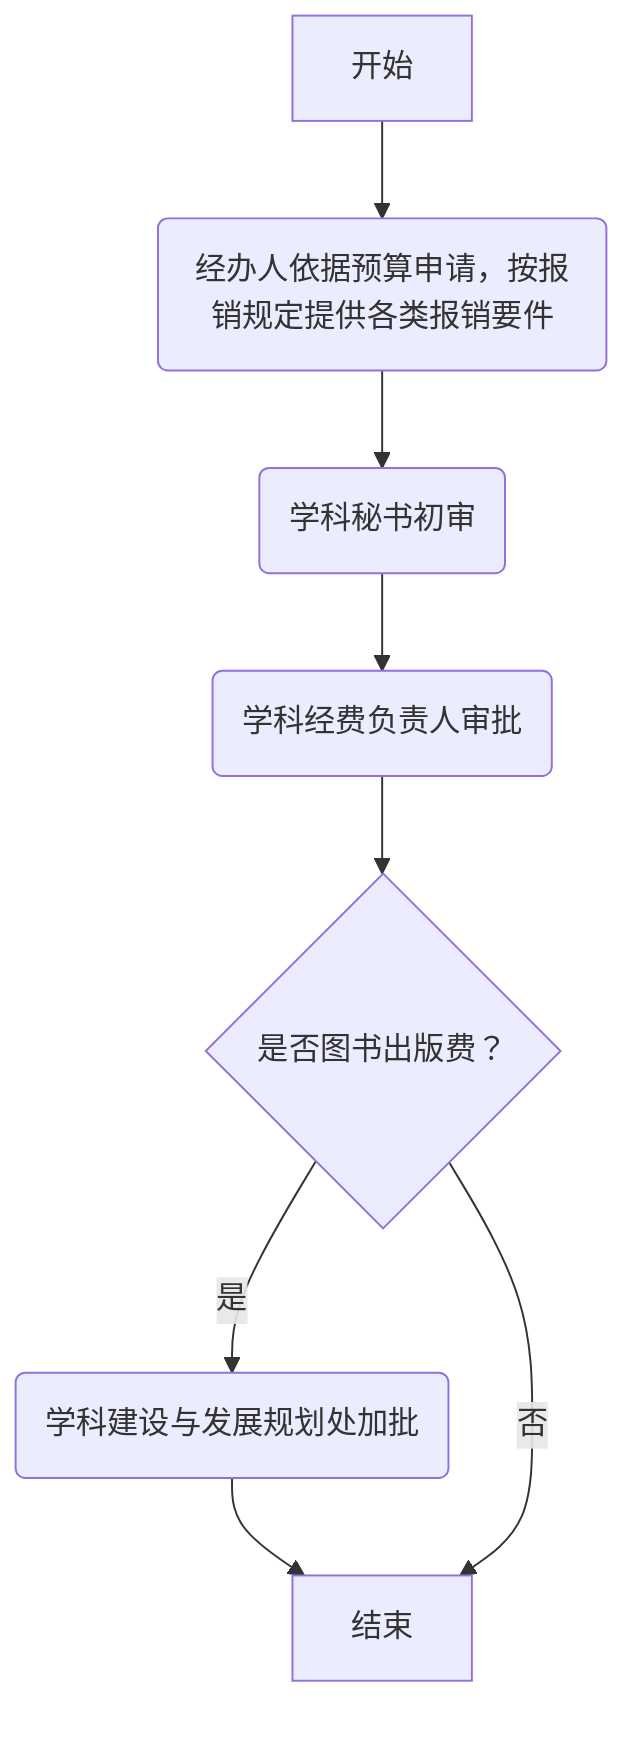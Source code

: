 flowchart TD
    A[开始] --> B(经办人依据预算申请，按报销规定提供各类报销要件)
    B --> C(学科秘书初审)
    C --> D(学科经费负责人审批)
    D --> E{是否图书出版费？}
    E -->|是| F(学科建设与发展规划处加批)
    F --> G[结束]
    E -->|否| G[结束]